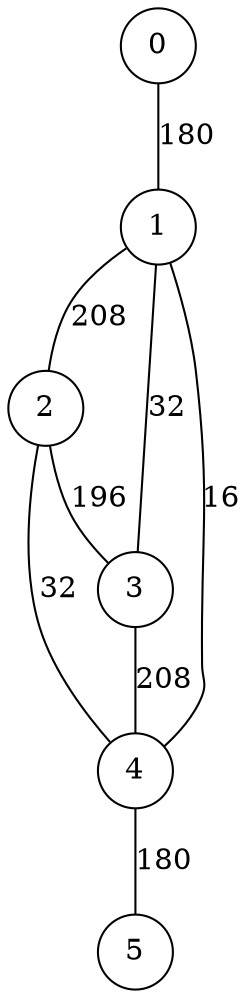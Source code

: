 graph qubit_interaction_graph {
    node [shape=circle];
    0 -- 1 [label=180];
    1 -- 2 [label=208];
    1 -- 3 [label=32];
    1 -- 4 [label=16];
    2 -- 3 [label=196];
    2 -- 4 [label=32];
    3 -- 4 [label=208];
    4 -- 5 [label=180];
}